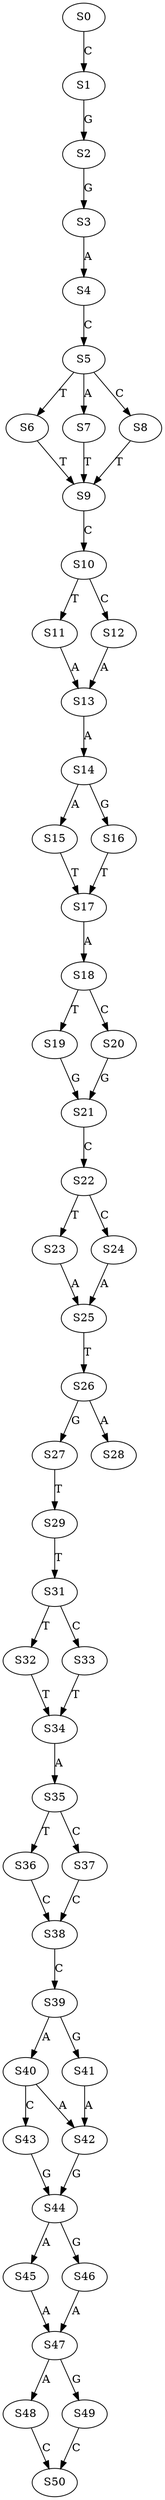strict digraph  {
	S0 -> S1 [ label = C ];
	S1 -> S2 [ label = G ];
	S2 -> S3 [ label = G ];
	S3 -> S4 [ label = A ];
	S4 -> S5 [ label = C ];
	S5 -> S6 [ label = T ];
	S5 -> S7 [ label = A ];
	S5 -> S8 [ label = C ];
	S6 -> S9 [ label = T ];
	S7 -> S9 [ label = T ];
	S8 -> S9 [ label = T ];
	S9 -> S10 [ label = C ];
	S10 -> S11 [ label = T ];
	S10 -> S12 [ label = C ];
	S11 -> S13 [ label = A ];
	S12 -> S13 [ label = A ];
	S13 -> S14 [ label = A ];
	S14 -> S15 [ label = A ];
	S14 -> S16 [ label = G ];
	S15 -> S17 [ label = T ];
	S16 -> S17 [ label = T ];
	S17 -> S18 [ label = A ];
	S18 -> S19 [ label = T ];
	S18 -> S20 [ label = C ];
	S19 -> S21 [ label = G ];
	S20 -> S21 [ label = G ];
	S21 -> S22 [ label = C ];
	S22 -> S23 [ label = T ];
	S22 -> S24 [ label = C ];
	S23 -> S25 [ label = A ];
	S24 -> S25 [ label = A ];
	S25 -> S26 [ label = T ];
	S26 -> S27 [ label = G ];
	S26 -> S28 [ label = A ];
	S27 -> S29 [ label = T ];
	S29 -> S31 [ label = T ];
	S31 -> S32 [ label = T ];
	S31 -> S33 [ label = C ];
	S32 -> S34 [ label = T ];
	S33 -> S34 [ label = T ];
	S34 -> S35 [ label = A ];
	S35 -> S36 [ label = T ];
	S35 -> S37 [ label = C ];
	S36 -> S38 [ label = C ];
	S37 -> S38 [ label = C ];
	S38 -> S39 [ label = C ];
	S39 -> S40 [ label = A ];
	S39 -> S41 [ label = G ];
	S40 -> S42 [ label = A ];
	S40 -> S43 [ label = C ];
	S41 -> S42 [ label = A ];
	S42 -> S44 [ label = G ];
	S43 -> S44 [ label = G ];
	S44 -> S45 [ label = A ];
	S44 -> S46 [ label = G ];
	S45 -> S47 [ label = A ];
	S46 -> S47 [ label = A ];
	S47 -> S48 [ label = A ];
	S47 -> S49 [ label = G ];
	S48 -> S50 [ label = C ];
	S49 -> S50 [ label = C ];
}
